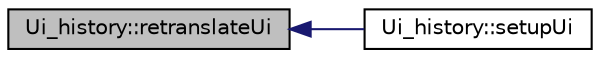 digraph G
{
  edge [fontname="Helvetica",fontsize="10",labelfontname="Helvetica",labelfontsize="10"];
  node [fontname="Helvetica",fontsize="10",shape=record];
  rankdir=LR;
  Node1 [label="Ui_history::retranslateUi",height=0.2,width=0.4,color="black", fillcolor="grey75", style="filled" fontcolor="black"];
  Node1 -> Node2 [dir=back,color="midnightblue",fontsize="10",style="solid",fontname="Helvetica"];
  Node2 [label="Ui_history::setupUi",height=0.2,width=0.4,color="black", fillcolor="white", style="filled",URL="$classUi__history.html#a2fca8cb3073919a83d20d8beb211e489"];
}
